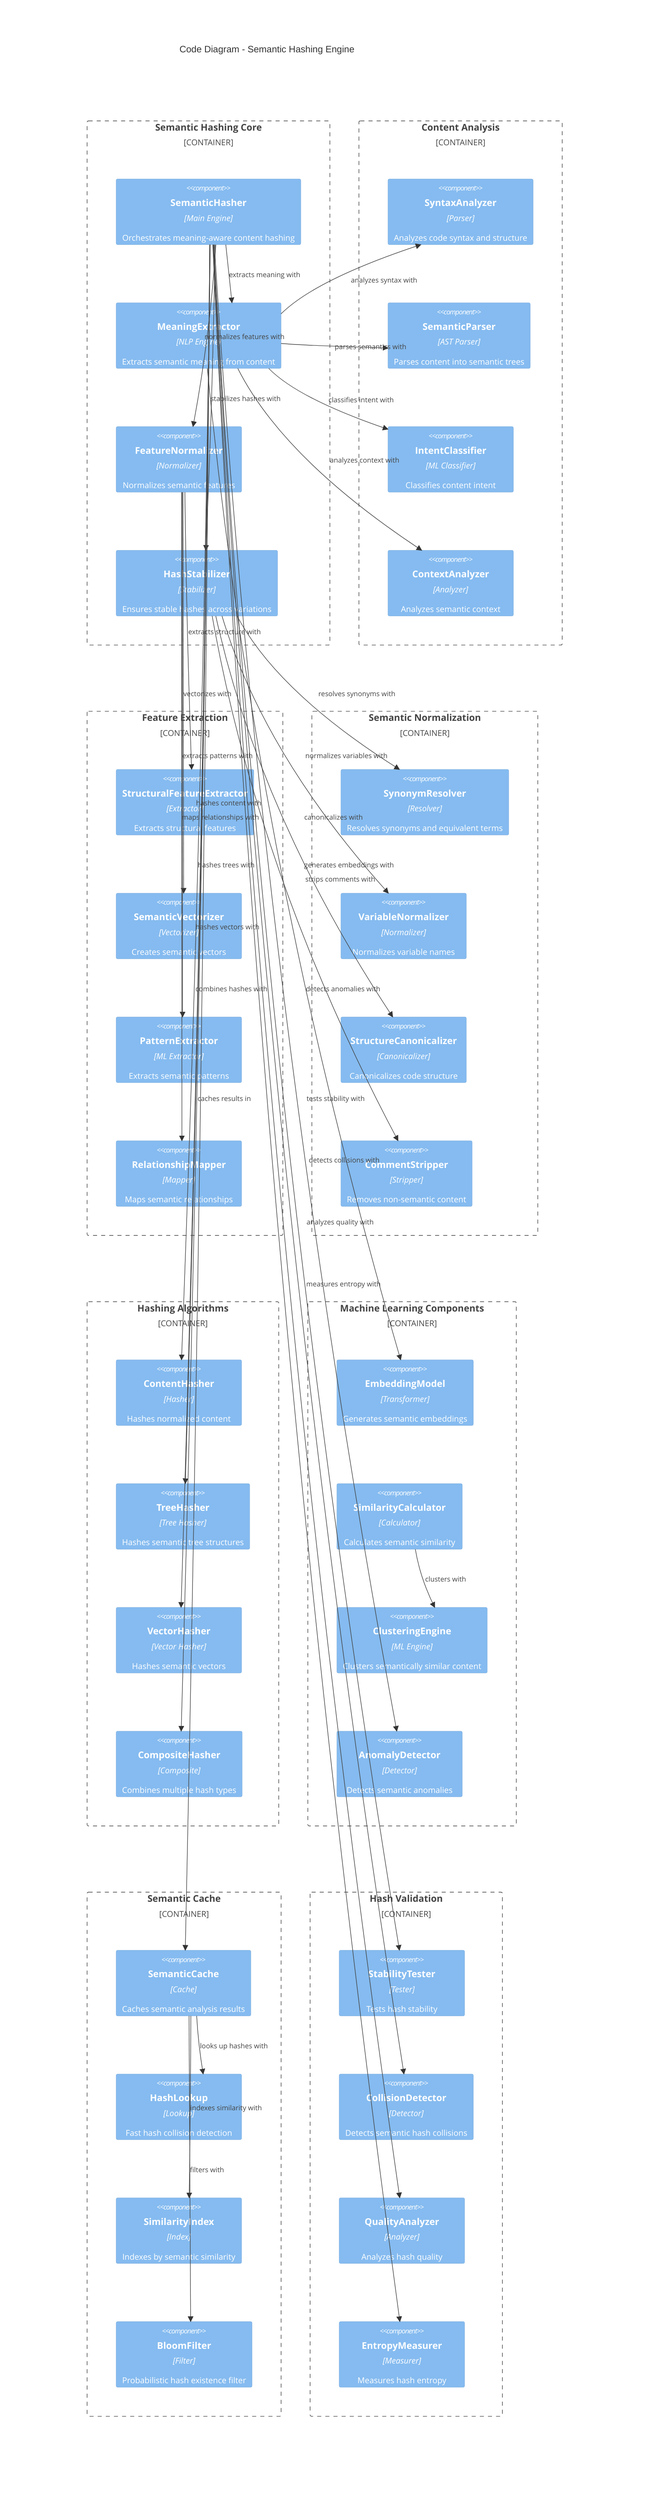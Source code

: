 C4Component
    title Code Diagram - Semantic Hashing Engine
    
    Container_Boundary(hashing, "Semantic Hashing Core") {
        Component(semanticHasher, "SemanticHasher", "Main Engine", "Orchestrates meaning-aware content hashing")
        Component(meaningExtractor, "MeaningExtractor", "NLP Engine", "Extracts semantic meaning from content")
        Component(featureNormalizer, "FeatureNormalizer", "Normalizer", "Normalizes semantic features")
        Component(hashStabilizer, "HashStabilizer", "Stabilizer", "Ensures stable hashes across variations")
    }
    
    Container_Boundary(analysis, "Content Analysis") {
        Component(syntaxAnalyzer, "SyntaxAnalyzer", "Parser", "Analyzes code syntax and structure")
        Component(semanticParser, "SemanticParser", "AST Parser", "Parses content into semantic trees")
        Component(intentClassifier, "IntentClassifier", "ML Classifier", "Classifies content intent")
        Component(contextAnalyzer, "ContextAnalyzer", "Analyzer", "Analyzes semantic context")
    }
    
    Container_Boundary(features, "Feature Extraction") {
        Component(structuralExtractor, "StructuralFeatureExtractor", "Extractor", "Extracts structural features")
        Component(semanticVectorizer, "SemanticVectorizer", "Vectorizer", "Creates semantic vectors")
        Component(patternExtractor, "PatternExtractor", "ML Extractor", "Extracts semantic patterns")
        Component(relationshipMapper, "RelationshipMapper", "Mapper", "Maps semantic relationships")
    }
    
    Container_Boundary(normalization, "Semantic Normalization") {
        Component(synonymResolver, "SynonymResolver", "Resolver", "Resolves synonyms and equivalent terms")
        Component(variableNormalizer, "VariableNormalizer", "Normalizer", "Normalizes variable names")
        Component(structureCanonicalizer, "StructureCanonicalizer", "Canonicalizer", "Canonicalizes code structure")
        Component(commentStripper, "CommentStripper", "Stripper", "Removes non-semantic content")
    }
    
    Container_Boundary(hashing_algos, "Hashing Algorithms") {
        Component(contentHasher, "ContentHasher", "Hasher", "Hashes normalized content")
        Component(treeHasher, "TreeHasher", "Tree Hasher", "Hashes semantic tree structures")
        Component(vectorHasher, "VectorHasher", "Vector Hasher", "Hashes semantic vectors")
        Component(compositeHasher, "CompositeHasher", "Composite", "Combines multiple hash types")
    }
    
    Container_Boundary(ml, "Machine Learning Components") {
        Component(embeddingModel, "EmbeddingModel", "Transformer", "Generates semantic embeddings")
        Component(similarityCalculator, "SimilarityCalculator", "Calculator", "Calculates semantic similarity")
        Component(clusteringEngine, "ClusteringEngine", "ML Engine", "Clusters semantically similar content")
        Component(anomalyDetector, "AnomalyDetector", "Detector", "Detects semantic anomalies")
    }
    
    Container_Boundary(caching, "Semantic Cache") {
        Component(semanticCache, "SemanticCache", "Cache", "Caches semantic analysis results")
        Component(hashLookup, "HashLookup", "Lookup", "Fast hash collision detection")
        Component(similarityIndex, "SimilarityIndex", "Index", "Indexes by semantic similarity")
        Component(bloomFilter, "BloomFilter", "Filter", "Probabilistic hash existence filter")
    }
    
    Container_Boundary(validation, "Hash Validation") {
        Component(stabilityTester, "StabilityTester", "Tester", "Tests hash stability")
        Component(collisionDetector, "CollisionDetector", "Detector", "Detects semantic hash collisions")
        Component(qualityAnalyzer, "QualityAnalyzer", "Analyzer", "Analyzes hash quality")
        Component(entropyMeasurer, "EntropyMeasurer", "Measurer", "Measures hash entropy")
    }
    
    Rel(semanticHasher, meaningExtractor, "extracts meaning with")
    Rel(semanticHasher, featureNormalizer, "normalizes features with")
    Rel(semanticHasher, hashStabilizer, "stabilizes hashes with")
    
    Rel(meaningExtractor, syntaxAnalyzer, "analyzes syntax with")
    Rel(meaningExtractor, semanticParser, "parses semantics with")
    Rel(meaningExtractor, intentClassifier, "classifies intent with")
    Rel(meaningExtractor, contextAnalyzer, "analyzes context with")
    
    Rel(featureNormalizer, structuralExtractor, "extracts structure with")
    Rel(featureNormalizer, semanticVectorizer, "vectorizes with")
    Rel(featureNormalizer, patternExtractor, "extracts patterns with")
    Rel(featureNormalizer, relationshipMapper, "maps relationships with")
    
    Rel(hashStabilizer, synonymResolver, "resolves synonyms with")
    Rel(hashStabilizer, variableNormalizer, "normalizes variables with")
    Rel(hashStabilizer, structureCanonicalizer, "canonicalizes with")
    Rel(hashStabilizer, commentStripper, "strips comments with")
    
    Rel(semanticHasher, contentHasher, "hashes content with")
    Rel(semanticHasher, treeHasher, "hashes trees with")
    Rel(semanticHasher, vectorHasher, "hashes vectors with")
    Rel(semanticHasher, compositeHasher, "combines hashes with")
    
    Rel(meaningExtractor, embeddingModel, "generates embeddings with")
    Rel(similarityCalculator, clusteringEngine, "clusters with")
    Rel(semanticHasher, anomalyDetector, "detects anomalies with")
    
    Rel(semanticHasher, semanticCache, "caches results in")
    Rel(semanticCache, hashLookup, "looks up hashes with")
    Rel(semanticCache, similarityIndex, "indexes similarity with")
    Rel(semanticCache, bloomFilter, "filters with")
    
    Rel(semanticHasher, stabilityTester, "tests stability with")
    Rel(semanticHasher, collisionDetector, "detects collisions with")
    Rel(semanticHasher, qualityAnalyzer, "analyzes quality with")
    Rel(semanticHasher, entropyMeasurer, "measures entropy with")
    
    UpdateLayoutConfig($c4ShapeInRow="4", $c4BoundaryInRow="2")